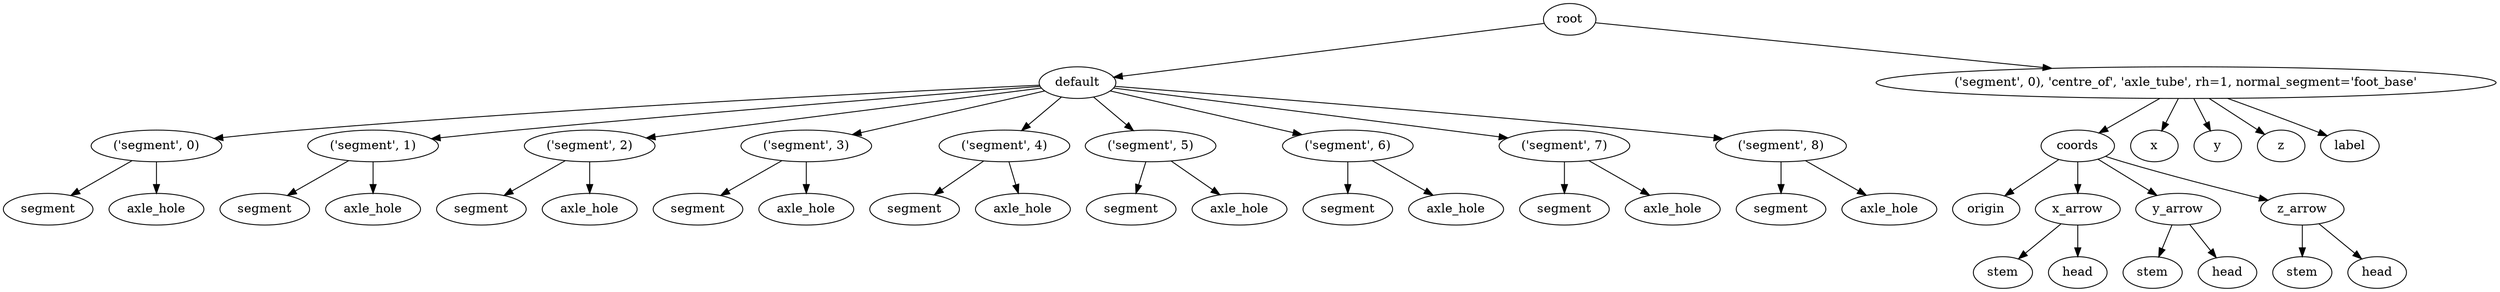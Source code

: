 digraph default {
    root_1 [label="root"];
    default_2 [label="default"];
    segment_3 [label="\('segment',\ 0\)"];
    segment_4 [label="segment"];
    axle_hole_5 [label="axle_hole"];
    segment_6 [label="\('segment',\ 1\)"];
    segment_7 [label="segment"];
    axle_hole_8 [label="axle_hole"];
    segment_9 [label="\('segment',\ 2\)"];
    segment_10 [label="segment"];
    axle_hole_11 [label="axle_hole"];
    segment_12 [label="\('segment',\ 3\)"];
    segment_13 [label="segment"];
    axle_hole_14 [label="axle_hole"];
    segment_15 [label="\('segment',\ 4\)"];
    segment_16 [label="segment"];
    axle_hole_17 [label="axle_hole"];
    segment_18 [label="\('segment',\ 5\)"];
    segment_19 [label="segment"];
    axle_hole_20 [label="axle_hole"];
    segment_21 [label="\('segment',\ 6\)"];
    segment_22 [label="segment"];
    axle_hole_23 [label="axle_hole"];
    segment_24 [label="\('segment',\ 7\)"];
    segment_25 [label="segment"];
    axle_hole_26 [label="axle_hole"];
    segment_27 [label="\('segment',\ 8\)"];
    segment_28 [label="segment"];
    axle_hole_29 [label="axle_hole"];
    30 [label="\('segment',\ 0\),\ 'centre_of',\ 'axle_tube',\ rh=1,\ normal_segment='foot_base'"];
    coords_31 [label="coords"];
    origin_32 [label="origin"];
    x_arrow_33 [label="x_arrow"];
    stem_34 [label="stem"];
    head_35 [label="head"];
    y_arrow_36 [label="y_arrow"];
    stem_37 [label="stem"];
    head_38 [label="head"];
    z_arrow_39 [label="z_arrow"];
    stem_40 [label="stem"];
    head_41 [label="head"];
    x_42 [label="x"];
    y_43 [label="y"];
    z_44 [label="z"];
    label_45 [label="label"];
    root_1 -> default_2;
    default_2 -> segment_3;
    segment_3 -> segment_4;
    segment_3 -> axle_hole_5;
    default_2 -> segment_6;
    segment_6 -> segment_7;
    segment_6 -> axle_hole_8;
    default_2 -> segment_9;
    segment_9 -> segment_10;
    segment_9 -> axle_hole_11;
    default_2 -> segment_12;
    segment_12 -> segment_13;
    segment_12 -> axle_hole_14;
    default_2 -> segment_15;
    segment_15 -> segment_16;
    segment_15 -> axle_hole_17;
    default_2 -> segment_18;
    segment_18 -> segment_19;
    segment_18 -> axle_hole_20;
    default_2 -> segment_21;
    segment_21 -> segment_22;
    segment_21 -> axle_hole_23;
    default_2 -> segment_24;
    segment_24 -> segment_25;
    segment_24 -> axle_hole_26;
    default_2 -> segment_27;
    segment_27 -> segment_28;
    segment_27 -> axle_hole_29;
    root_1 -> 30;
    30 -> coords_31;
    coords_31 -> origin_32;
    coords_31 -> x_arrow_33;
    x_arrow_33 -> stem_34;
    x_arrow_33 -> head_35;
    coords_31 -> y_arrow_36;
    y_arrow_36 -> stem_37;
    y_arrow_36 -> head_38;
    coords_31 -> z_arrow_39;
    z_arrow_39 -> stem_40;
    z_arrow_39 -> head_41;
    30 -> x_42;
    30 -> y_43;
    30 -> z_44;
    30 -> label_45;
}
